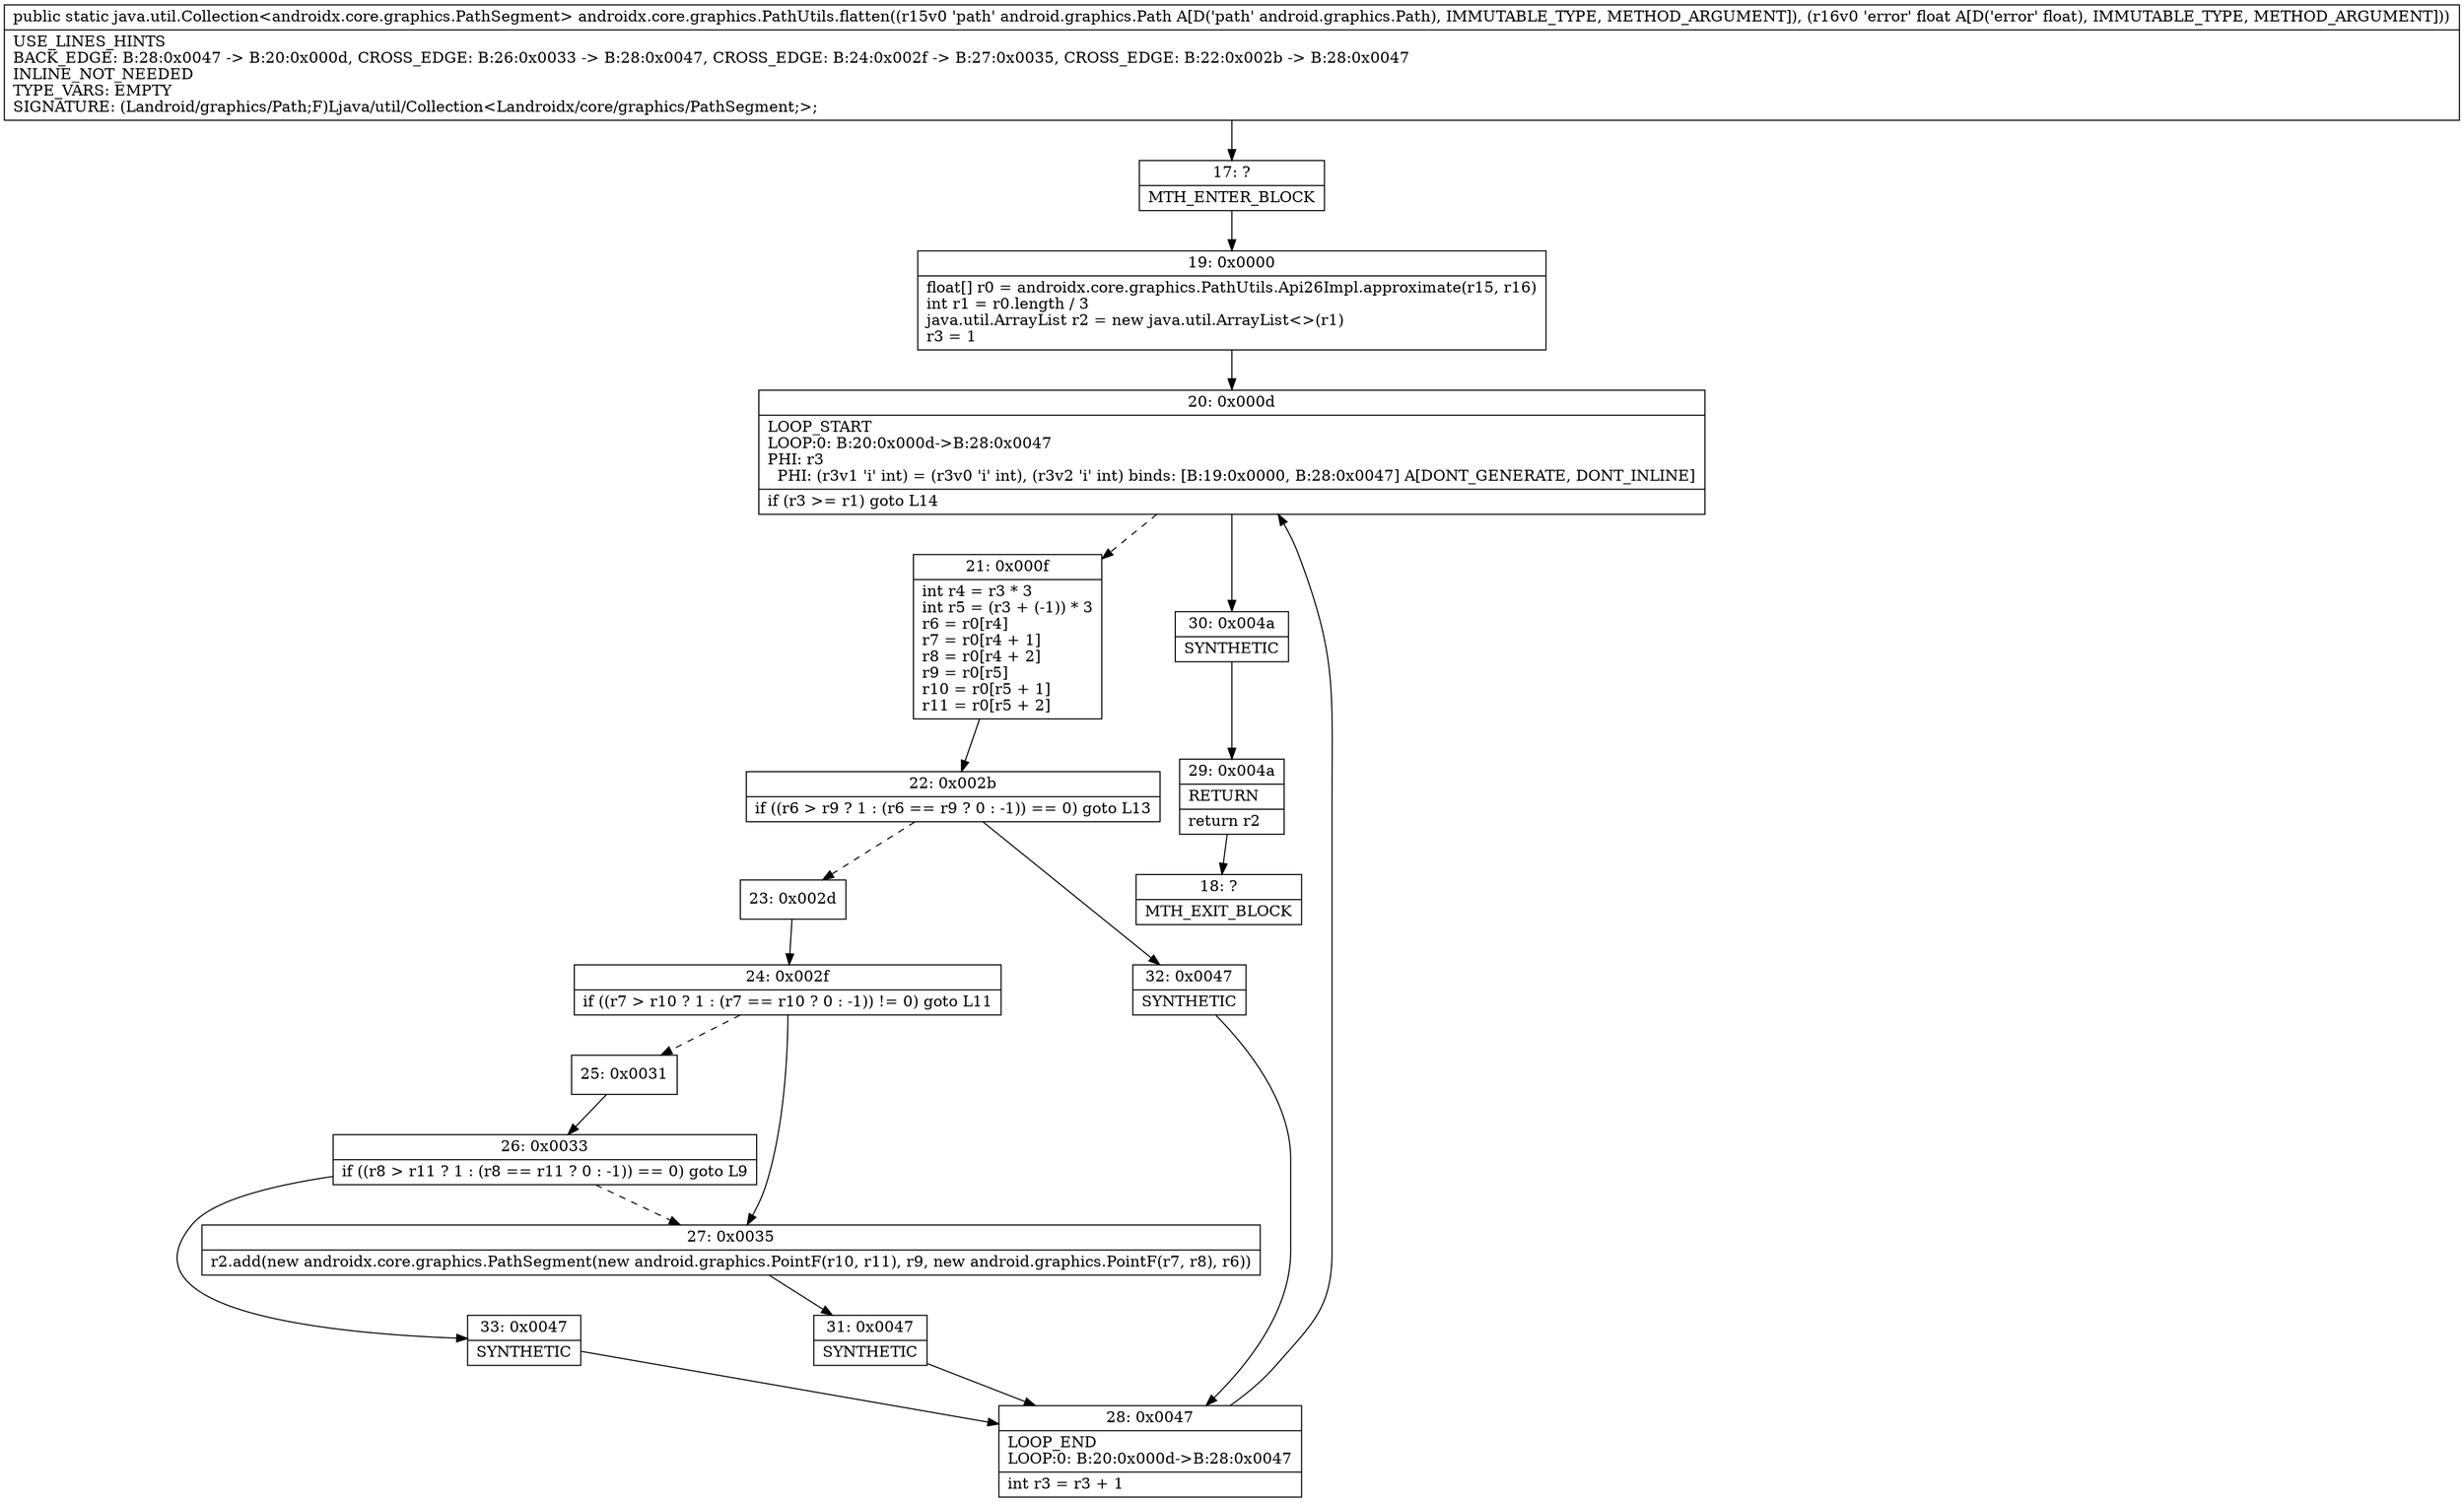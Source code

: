 digraph "CFG forandroidx.core.graphics.PathUtils.flatten(Landroid\/graphics\/Path;F)Ljava\/util\/Collection;" {
Node_17 [shape=record,label="{17\:\ ?|MTH_ENTER_BLOCK\l}"];
Node_19 [shape=record,label="{19\:\ 0x0000|float[] r0 = androidx.core.graphics.PathUtils.Api26Impl.approximate(r15, r16)\lint r1 = r0.length \/ 3\ljava.util.ArrayList r2 = new java.util.ArrayList\<\>(r1)\lr3 = 1\l}"];
Node_20 [shape=record,label="{20\:\ 0x000d|LOOP_START\lLOOP:0: B:20:0x000d\-\>B:28:0x0047\lPHI: r3 \l  PHI: (r3v1 'i' int) = (r3v0 'i' int), (r3v2 'i' int) binds: [B:19:0x0000, B:28:0x0047] A[DONT_GENERATE, DONT_INLINE]\l|if (r3 \>= r1) goto L14\l}"];
Node_21 [shape=record,label="{21\:\ 0x000f|int r4 = r3 * 3\lint r5 = (r3 + (\-1)) * 3\lr6 = r0[r4]\lr7 = r0[r4 + 1]\lr8 = r0[r4 + 2]\lr9 = r0[r5]\lr10 = r0[r5 + 1]\lr11 = r0[r5 + 2]\l}"];
Node_22 [shape=record,label="{22\:\ 0x002b|if ((r6 \> r9 ? 1 : (r6 == r9 ? 0 : \-1)) == 0) goto L13\l}"];
Node_23 [shape=record,label="{23\:\ 0x002d}"];
Node_24 [shape=record,label="{24\:\ 0x002f|if ((r7 \> r10 ? 1 : (r7 == r10 ? 0 : \-1)) != 0) goto L11\l}"];
Node_25 [shape=record,label="{25\:\ 0x0031}"];
Node_26 [shape=record,label="{26\:\ 0x0033|if ((r8 \> r11 ? 1 : (r8 == r11 ? 0 : \-1)) == 0) goto L9\l}"];
Node_33 [shape=record,label="{33\:\ 0x0047|SYNTHETIC\l}"];
Node_28 [shape=record,label="{28\:\ 0x0047|LOOP_END\lLOOP:0: B:20:0x000d\-\>B:28:0x0047\l|int r3 = r3 + 1\l}"];
Node_27 [shape=record,label="{27\:\ 0x0035|r2.add(new androidx.core.graphics.PathSegment(new android.graphics.PointF(r10, r11), r9, new android.graphics.PointF(r7, r8), r6))\l}"];
Node_31 [shape=record,label="{31\:\ 0x0047|SYNTHETIC\l}"];
Node_32 [shape=record,label="{32\:\ 0x0047|SYNTHETIC\l}"];
Node_30 [shape=record,label="{30\:\ 0x004a|SYNTHETIC\l}"];
Node_29 [shape=record,label="{29\:\ 0x004a|RETURN\l|return r2\l}"];
Node_18 [shape=record,label="{18\:\ ?|MTH_EXIT_BLOCK\l}"];
MethodNode[shape=record,label="{public static java.util.Collection\<androidx.core.graphics.PathSegment\> androidx.core.graphics.PathUtils.flatten((r15v0 'path' android.graphics.Path A[D('path' android.graphics.Path), IMMUTABLE_TYPE, METHOD_ARGUMENT]), (r16v0 'error' float A[D('error' float), IMMUTABLE_TYPE, METHOD_ARGUMENT]))  | USE_LINES_HINTS\lBACK_EDGE: B:28:0x0047 \-\> B:20:0x000d, CROSS_EDGE: B:26:0x0033 \-\> B:28:0x0047, CROSS_EDGE: B:24:0x002f \-\> B:27:0x0035, CROSS_EDGE: B:22:0x002b \-\> B:28:0x0047\lINLINE_NOT_NEEDED\lTYPE_VARS: EMPTY\lSIGNATURE: (Landroid\/graphics\/Path;F)Ljava\/util\/Collection\<Landroidx\/core\/graphics\/PathSegment;\>;\l}"];
MethodNode -> Node_17;Node_17 -> Node_19;
Node_19 -> Node_20;
Node_20 -> Node_21[style=dashed];
Node_20 -> Node_30;
Node_21 -> Node_22;
Node_22 -> Node_23[style=dashed];
Node_22 -> Node_32;
Node_23 -> Node_24;
Node_24 -> Node_25[style=dashed];
Node_24 -> Node_27;
Node_25 -> Node_26;
Node_26 -> Node_27[style=dashed];
Node_26 -> Node_33;
Node_33 -> Node_28;
Node_28 -> Node_20;
Node_27 -> Node_31;
Node_31 -> Node_28;
Node_32 -> Node_28;
Node_30 -> Node_29;
Node_29 -> Node_18;
}

